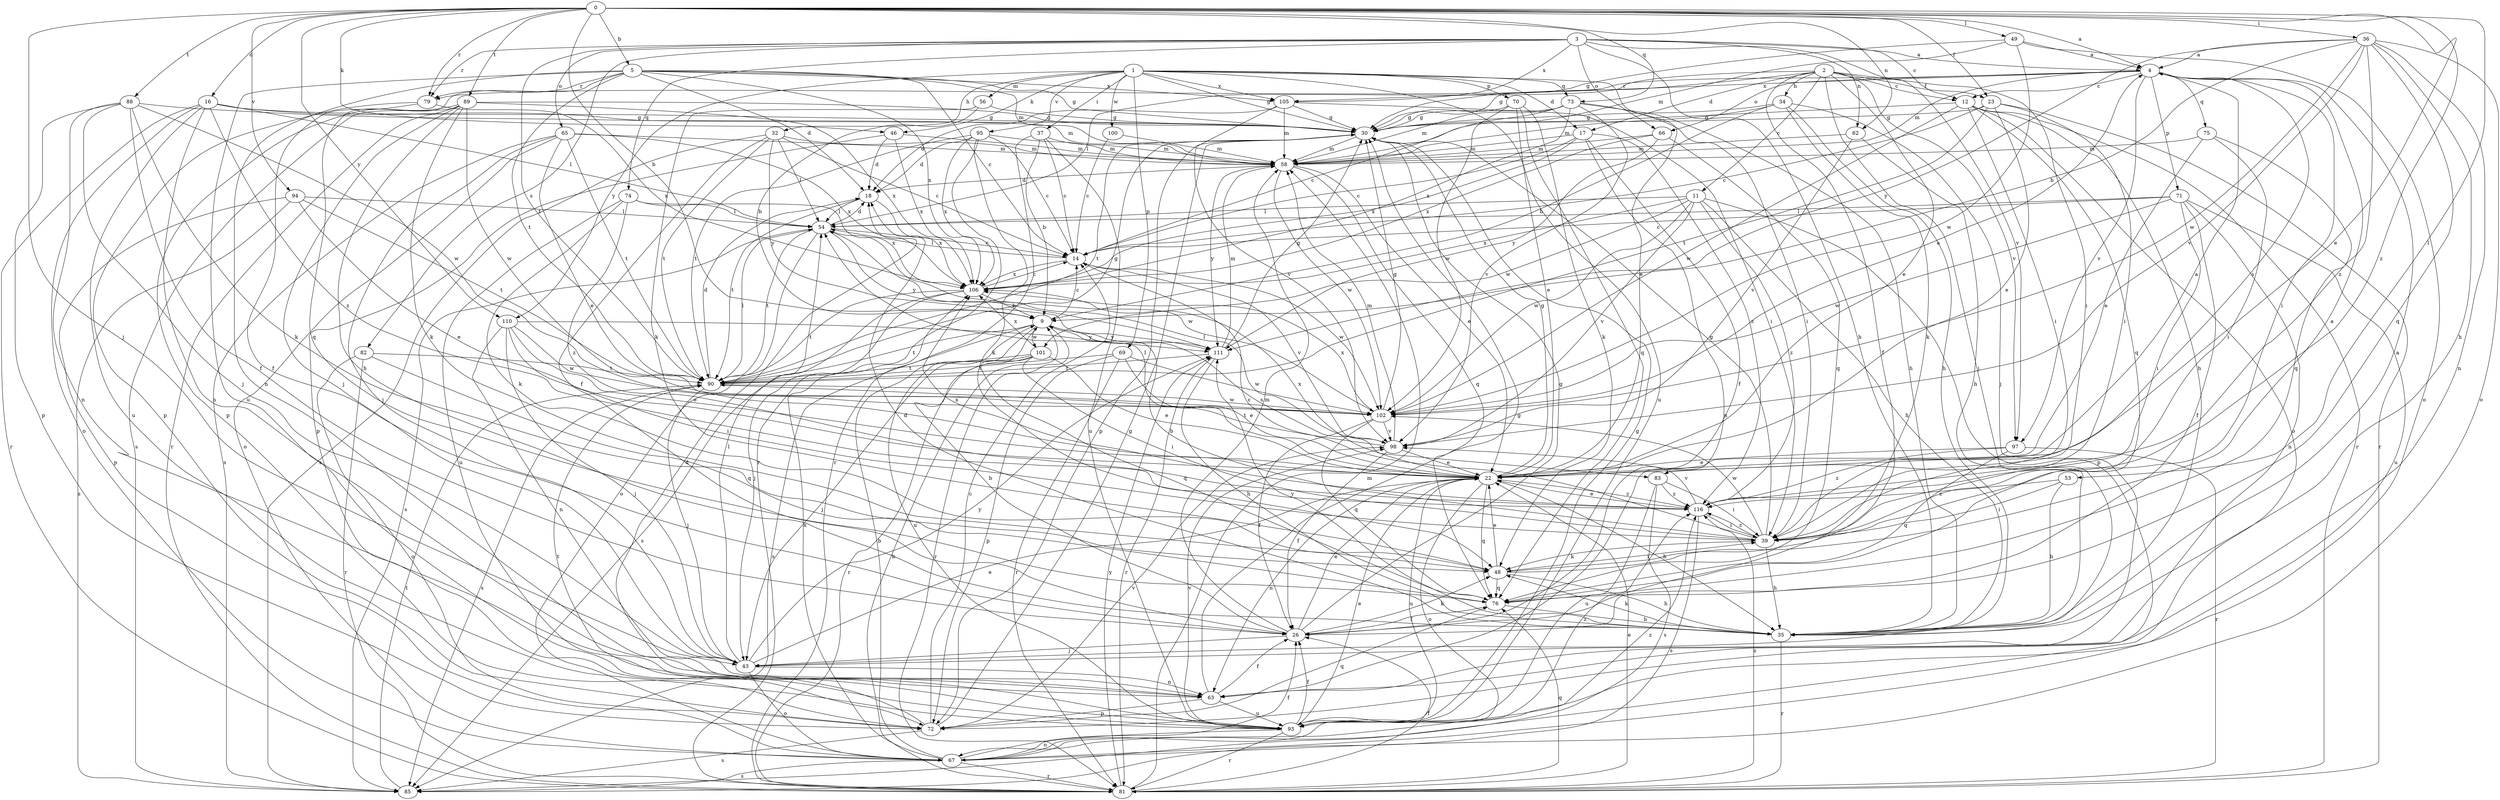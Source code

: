 strict digraph  {
0;
1;
2;
3;
4;
5;
9;
11;
12;
14;
16;
17;
18;
22;
23;
26;
30;
32;
34;
35;
36;
37;
39;
43;
46;
48;
49;
53;
54;
56;
58;
62;
63;
65;
66;
67;
69;
70;
71;
72;
73;
74;
75;
76;
79;
81;
82;
83;
85;
88;
89;
90;
93;
94;
95;
97;
98;
100;
101;
102;
105;
106;
110;
111;
116;
0 -> 4  [label=a];
0 -> 5  [label=b];
0 -> 9  [label=b];
0 -> 16  [label=d];
0 -> 22  [label=e];
0 -> 23  [label=f];
0 -> 36  [label=i];
0 -> 43  [label=j];
0 -> 46  [label=k];
0 -> 49  [label=l];
0 -> 53  [label=l];
0 -> 62  [label=n];
0 -> 73  [label=q];
0 -> 79  [label=r];
0 -> 88  [label=t];
0 -> 89  [label=t];
0 -> 94  [label=v];
0 -> 110  [label=y];
0 -> 116  [label=z];
1 -> 17  [label=d];
1 -> 22  [label=e];
1 -> 30  [label=g];
1 -> 32  [label=h];
1 -> 37  [label=i];
1 -> 46  [label=k];
1 -> 56  [label=m];
1 -> 69  [label=p];
1 -> 70  [label=p];
1 -> 73  [label=q];
1 -> 93  [label=u];
1 -> 95  [label=v];
1 -> 100  [label=w];
1 -> 105  [label=x];
1 -> 110  [label=y];
2 -> 11  [label=c];
2 -> 12  [label=c];
2 -> 17  [label=d];
2 -> 22  [label=e];
2 -> 23  [label=f];
2 -> 26  [label=f];
2 -> 30  [label=g];
2 -> 34  [label=h];
2 -> 39  [label=i];
2 -> 43  [label=j];
2 -> 54  [label=l];
2 -> 97  [label=v];
3 -> 4  [label=a];
3 -> 12  [label=c];
3 -> 35  [label=h];
3 -> 62  [label=n];
3 -> 65  [label=o];
3 -> 66  [label=o];
3 -> 74  [label=q];
3 -> 79  [label=r];
3 -> 82  [label=s];
3 -> 90  [label=t];
3 -> 97  [label=v];
3 -> 105  [label=x];
4 -> 12  [label=c];
4 -> 39  [label=i];
4 -> 58  [label=m];
4 -> 66  [label=o];
4 -> 71  [label=p];
4 -> 75  [label=q];
4 -> 79  [label=r];
4 -> 83  [label=s];
4 -> 97  [label=v];
4 -> 105  [label=x];
5 -> 14  [label=c];
5 -> 18  [label=d];
5 -> 30  [label=g];
5 -> 58  [label=m];
5 -> 63  [label=n];
5 -> 76  [label=q];
5 -> 79  [label=r];
5 -> 90  [label=t];
5 -> 93  [label=u];
5 -> 105  [label=x];
5 -> 106  [label=x];
9 -> 14  [label=c];
9 -> 81  [label=r];
9 -> 83  [label=s];
9 -> 85  [label=s];
9 -> 90  [label=t];
9 -> 93  [label=u];
9 -> 101  [label=w];
9 -> 111  [label=y];
11 -> 35  [label=h];
11 -> 54  [label=l];
11 -> 72  [label=p];
11 -> 98  [label=v];
11 -> 101  [label=w];
11 -> 102  [label=w];
11 -> 106  [label=x];
11 -> 116  [label=z];
12 -> 30  [label=g];
12 -> 35  [label=h];
12 -> 39  [label=i];
12 -> 67  [label=o];
12 -> 76  [label=q];
12 -> 81  [label=r];
12 -> 102  [label=w];
14 -> 54  [label=l];
14 -> 98  [label=v];
14 -> 102  [label=w];
14 -> 106  [label=x];
16 -> 30  [label=g];
16 -> 54  [label=l];
16 -> 58  [label=m];
16 -> 63  [label=n];
16 -> 67  [label=o];
16 -> 81  [label=r];
16 -> 93  [label=u];
16 -> 116  [label=z];
17 -> 14  [label=c];
17 -> 26  [label=f];
17 -> 58  [label=m];
17 -> 63  [label=n];
17 -> 106  [label=x];
17 -> 116  [label=z];
18 -> 54  [label=l];
18 -> 90  [label=t];
18 -> 106  [label=x];
22 -> 4  [label=a];
22 -> 30  [label=g];
22 -> 35  [label=h];
22 -> 54  [label=l];
22 -> 63  [label=n];
22 -> 67  [label=o];
22 -> 76  [label=q];
22 -> 93  [label=u];
22 -> 106  [label=x];
22 -> 116  [label=z];
23 -> 14  [label=c];
23 -> 22  [label=e];
23 -> 30  [label=g];
23 -> 39  [label=i];
23 -> 81  [label=r];
23 -> 90  [label=t];
26 -> 9  [label=b];
26 -> 22  [label=e];
26 -> 30  [label=g];
26 -> 43  [label=j];
26 -> 48  [label=k];
26 -> 58  [label=m];
30 -> 58  [label=m];
30 -> 72  [label=p];
30 -> 90  [label=t];
32 -> 14  [label=c];
32 -> 26  [label=f];
32 -> 54  [label=l];
32 -> 58  [label=m];
32 -> 85  [label=s];
32 -> 90  [label=t];
32 -> 111  [label=y];
34 -> 9  [label=b];
34 -> 30  [label=g];
34 -> 35  [label=h];
34 -> 43  [label=j];
34 -> 48  [label=k];
34 -> 58  [label=m];
35 -> 4  [label=a];
35 -> 18  [label=d];
35 -> 48  [label=k];
35 -> 81  [label=r];
35 -> 111  [label=y];
36 -> 4  [label=a];
36 -> 9  [label=b];
36 -> 35  [label=h];
36 -> 63  [label=n];
36 -> 67  [label=o];
36 -> 76  [label=q];
36 -> 98  [label=v];
36 -> 102  [label=w];
36 -> 111  [label=y];
36 -> 116  [label=z];
37 -> 9  [label=b];
37 -> 14  [label=c];
37 -> 58  [label=m];
37 -> 81  [label=r];
37 -> 93  [label=u];
39 -> 9  [label=b];
39 -> 14  [label=c];
39 -> 30  [label=g];
39 -> 35  [label=h];
39 -> 48  [label=k];
39 -> 102  [label=w];
39 -> 116  [label=z];
43 -> 22  [label=e];
43 -> 54  [label=l];
43 -> 63  [label=n];
43 -> 67  [label=o];
43 -> 111  [label=y];
46 -> 18  [label=d];
46 -> 58  [label=m];
46 -> 72  [label=p];
46 -> 106  [label=x];
48 -> 4  [label=a];
48 -> 22  [label=e];
48 -> 35  [label=h];
48 -> 39  [label=i];
48 -> 76  [label=q];
49 -> 4  [label=a];
49 -> 30  [label=g];
49 -> 58  [label=m];
49 -> 67  [label=o];
49 -> 102  [label=w];
53 -> 35  [label=h];
53 -> 39  [label=i];
53 -> 116  [label=z];
54 -> 14  [label=c];
54 -> 18  [label=d];
54 -> 67  [label=o];
54 -> 85  [label=s];
54 -> 90  [label=t];
54 -> 102  [label=w];
54 -> 111  [label=y];
56 -> 9  [label=b];
56 -> 30  [label=g];
56 -> 48  [label=k];
58 -> 18  [label=d];
58 -> 22  [label=e];
58 -> 76  [label=q];
58 -> 102  [label=w];
58 -> 111  [label=y];
62 -> 35  [label=h];
62 -> 58  [label=m];
62 -> 98  [label=v];
63 -> 26  [label=f];
63 -> 30  [label=g];
63 -> 72  [label=p];
63 -> 93  [label=u];
65 -> 22  [label=e];
65 -> 43  [label=j];
65 -> 58  [label=m];
65 -> 67  [label=o];
65 -> 85  [label=s];
65 -> 90  [label=t];
65 -> 106  [label=x];
66 -> 58  [label=m];
66 -> 76  [label=q];
66 -> 106  [label=x];
66 -> 111  [label=y];
67 -> 9  [label=b];
67 -> 26  [label=f];
67 -> 81  [label=r];
67 -> 85  [label=s];
67 -> 106  [label=x];
67 -> 116  [label=z];
69 -> 22  [label=e];
69 -> 72  [label=p];
69 -> 81  [label=r];
69 -> 90  [label=t];
69 -> 102  [label=w];
70 -> 22  [label=e];
70 -> 30  [label=g];
70 -> 48  [label=k];
70 -> 76  [label=q];
70 -> 102  [label=w];
71 -> 14  [label=c];
71 -> 26  [label=f];
71 -> 39  [label=i];
71 -> 54  [label=l];
71 -> 63  [label=n];
71 -> 93  [label=u];
71 -> 102  [label=w];
72 -> 14  [label=c];
72 -> 30  [label=g];
72 -> 76  [label=q];
72 -> 85  [label=s];
72 -> 90  [label=t];
72 -> 98  [label=v];
73 -> 14  [label=c];
73 -> 30  [label=g];
73 -> 35  [label=h];
73 -> 39  [label=i];
73 -> 58  [label=m];
73 -> 98  [label=v];
73 -> 106  [label=x];
74 -> 48  [label=k];
74 -> 54  [label=l];
74 -> 93  [label=u];
74 -> 106  [label=x];
74 -> 116  [label=z];
75 -> 22  [label=e];
75 -> 39  [label=i];
75 -> 58  [label=m];
75 -> 76  [label=q];
76 -> 26  [label=f];
76 -> 35  [label=h];
79 -> 26  [label=f];
79 -> 72  [label=p];
79 -> 106  [label=x];
81 -> 9  [label=b];
81 -> 22  [label=e];
81 -> 26  [label=f];
81 -> 58  [label=m];
81 -> 76  [label=q];
81 -> 111  [label=y];
81 -> 116  [label=z];
82 -> 67  [label=o];
82 -> 76  [label=q];
82 -> 81  [label=r];
82 -> 90  [label=t];
83 -> 39  [label=i];
83 -> 85  [label=s];
83 -> 93  [label=u];
83 -> 116  [label=z];
85 -> 90  [label=t];
88 -> 26  [label=f];
88 -> 30  [label=g];
88 -> 43  [label=j];
88 -> 48  [label=k];
88 -> 63  [label=n];
88 -> 72  [label=p];
88 -> 102  [label=w];
89 -> 30  [label=g];
89 -> 35  [label=h];
89 -> 43  [label=j];
89 -> 48  [label=k];
89 -> 72  [label=p];
89 -> 81  [label=r];
89 -> 85  [label=s];
89 -> 102  [label=w];
89 -> 106  [label=x];
90 -> 18  [label=d];
90 -> 30  [label=g];
90 -> 43  [label=j];
90 -> 54  [label=l];
90 -> 85  [label=s];
90 -> 102  [label=w];
93 -> 18  [label=d];
93 -> 22  [label=e];
93 -> 26  [label=f];
93 -> 30  [label=g];
93 -> 67  [label=o];
93 -> 81  [label=r];
93 -> 98  [label=v];
93 -> 116  [label=z];
94 -> 22  [label=e];
94 -> 54  [label=l];
94 -> 72  [label=p];
94 -> 85  [label=s];
94 -> 90  [label=t];
95 -> 14  [label=c];
95 -> 18  [label=d];
95 -> 48  [label=k];
95 -> 58  [label=m];
95 -> 81  [label=r];
95 -> 90  [label=t];
95 -> 106  [label=x];
97 -> 22  [label=e];
97 -> 76  [label=q];
97 -> 81  [label=r];
97 -> 116  [label=z];
98 -> 22  [label=e];
98 -> 26  [label=f];
98 -> 54  [label=l];
98 -> 58  [label=m];
98 -> 90  [label=t];
100 -> 14  [label=c];
100 -> 58  [label=m];
101 -> 22  [label=e];
101 -> 39  [label=i];
101 -> 43  [label=j];
101 -> 76  [label=q];
101 -> 81  [label=r];
101 -> 90  [label=t];
101 -> 106  [label=x];
102 -> 4  [label=a];
102 -> 26  [label=f];
102 -> 30  [label=g];
102 -> 76  [label=q];
102 -> 98  [label=v];
102 -> 106  [label=x];
105 -> 18  [label=d];
105 -> 30  [label=g];
105 -> 39  [label=i];
105 -> 58  [label=m];
105 -> 98  [label=v];
106 -> 9  [label=b];
106 -> 14  [label=c];
106 -> 43  [label=j];
106 -> 85  [label=s];
106 -> 90  [label=t];
110 -> 22  [label=e];
110 -> 39  [label=i];
110 -> 43  [label=j];
110 -> 63  [label=n];
110 -> 102  [label=w];
110 -> 111  [label=y];
111 -> 30  [label=g];
111 -> 35  [label=h];
111 -> 58  [label=m];
111 -> 81  [label=r];
111 -> 90  [label=t];
116 -> 22  [label=e];
116 -> 39  [label=i];
116 -> 85  [label=s];
116 -> 98  [label=v];
116 -> 106  [label=x];
}
